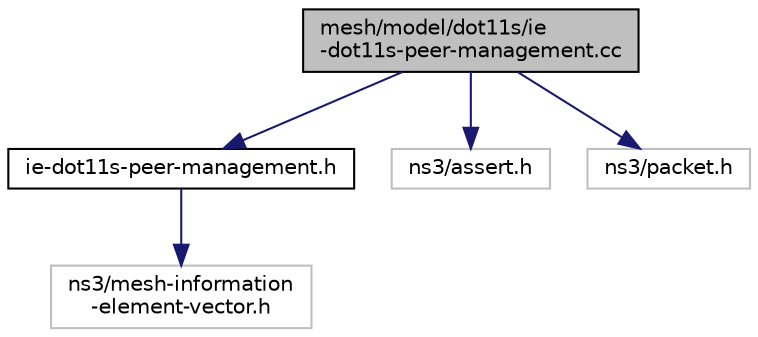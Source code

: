 digraph "mesh/model/dot11s/ie-dot11s-peer-management.cc"
{
  edge [fontname="Helvetica",fontsize="10",labelfontname="Helvetica",labelfontsize="10"];
  node [fontname="Helvetica",fontsize="10",shape=record];
  Node1 [label="mesh/model/dot11s/ie\l-dot11s-peer-management.cc",height=0.2,width=0.4,color="black", fillcolor="grey75", style="filled", fontcolor="black"];
  Node1 -> Node2 [color="midnightblue",fontsize="10",style="solid"];
  Node2 [label="ie-dot11s-peer-management.h",height=0.2,width=0.4,color="black", fillcolor="white", style="filled",URL="$df/dae/ie-dot11s-peer-management_8h.html"];
  Node2 -> Node3 [color="midnightblue",fontsize="10",style="solid"];
  Node3 [label="ns3/mesh-information\l-element-vector.h",height=0.2,width=0.4,color="grey75", fillcolor="white", style="filled"];
  Node1 -> Node4 [color="midnightblue",fontsize="10",style="solid"];
  Node4 [label="ns3/assert.h",height=0.2,width=0.4,color="grey75", fillcolor="white", style="filled"];
  Node1 -> Node5 [color="midnightblue",fontsize="10",style="solid"];
  Node5 [label="ns3/packet.h",height=0.2,width=0.4,color="grey75", fillcolor="white", style="filled"];
}
